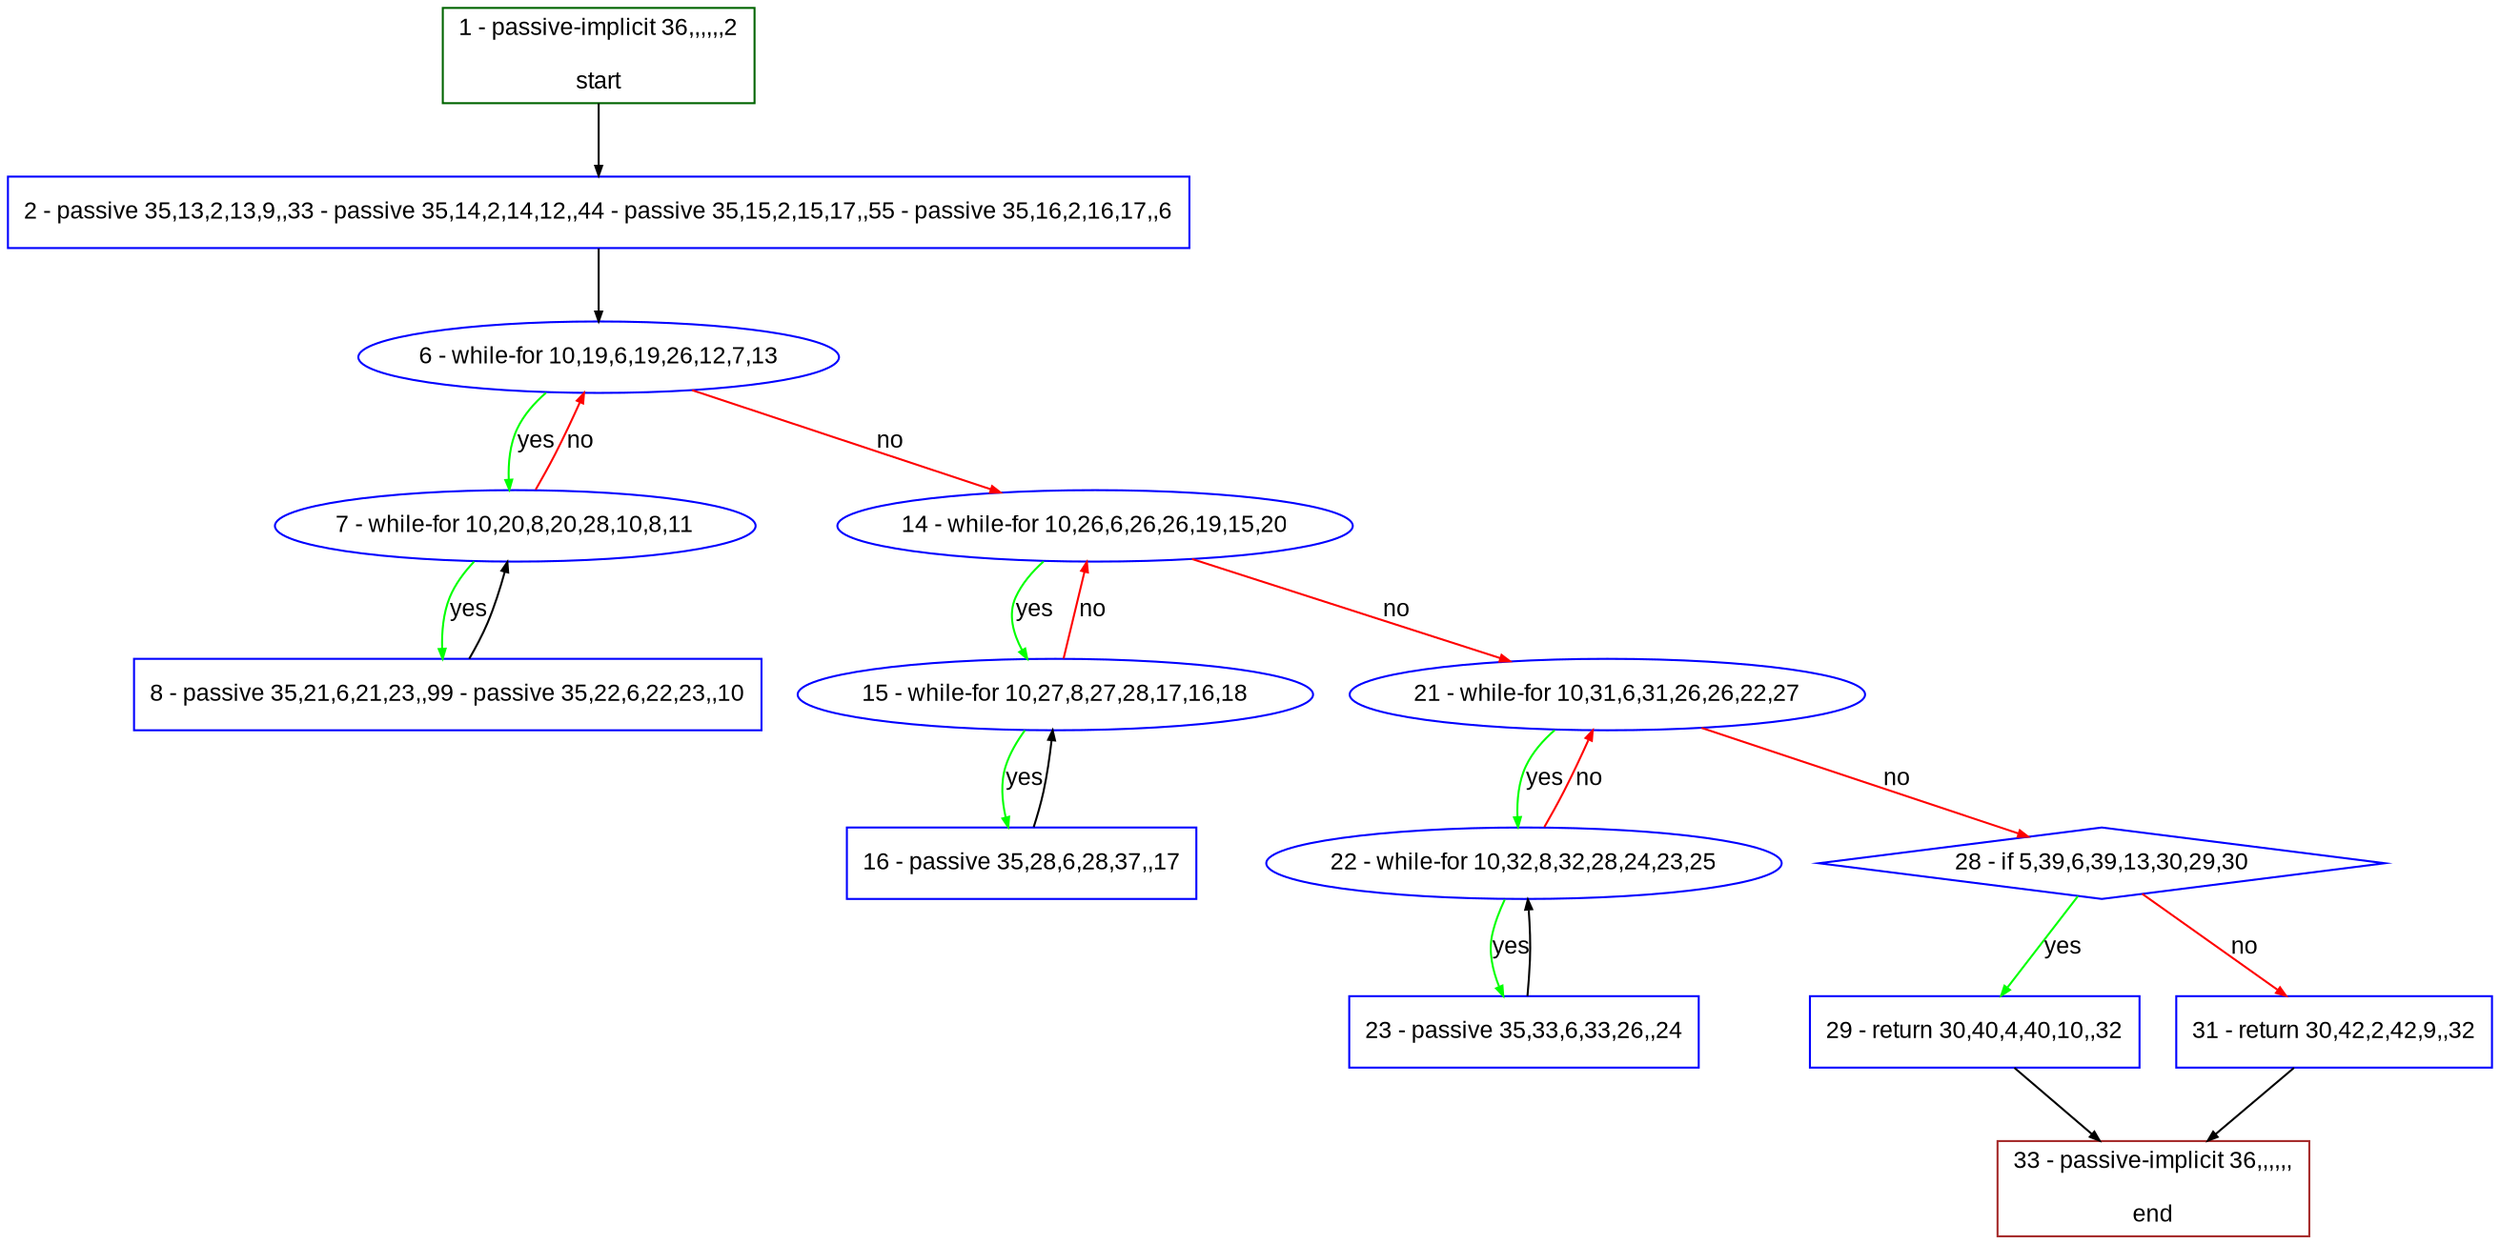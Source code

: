digraph "" {
  graph [bgcolor="white", fillcolor="#FFFFCC", pack="true", packmode="clust", fontname="Arial", label="", fontsize="12", compound="true", style="rounded,filled"];
  node [node_initialized="no", fillcolor="white", fontname="Arial", label="", color="grey", fontsize="12", fixedsize="false", compound="true", shape="rectangle", style="filled"];
  edge [arrowtail="none", lhead="", fontcolor="black", fontname="Arial", label="", color="black", fontsize="12", arrowhead="normal", arrowsize="0.5", compound="true", ltail="", dir="forward"];
  __N1 [fillcolor="#ffffff", label="2 - passive 35,13,2,13,9,,33 - passive 35,14,2,14,12,,44 - passive 35,15,2,15,17,,55 - passive 35,16,2,16,17,,6", color="#0000ff", shape="box", style="filled"];
  __N2 [fillcolor="#ffffff", label="1 - passive-implicit 36,,,,,,2\n\nstart", color="#006400", shape="box", style="filled"];
  __N3 [fillcolor="#ffffff", label="6 - while-for 10,19,6,19,26,12,7,13", color="#0000ff", shape="oval", style="filled"];
  __N4 [fillcolor="#ffffff", label="7 - while-for 10,20,8,20,28,10,8,11", color="#0000ff", shape="oval", style="filled"];
  __N5 [fillcolor="#ffffff", label="14 - while-for 10,26,6,26,26,19,15,20", color="#0000ff", shape="oval", style="filled"];
  __N6 [fillcolor="#ffffff", label="8 - passive 35,21,6,21,23,,99 - passive 35,22,6,22,23,,10", color="#0000ff", shape="box", style="filled"];
  __N7 [fillcolor="#ffffff", label="15 - while-for 10,27,8,27,28,17,16,18", color="#0000ff", shape="oval", style="filled"];
  __N8 [fillcolor="#ffffff", label="21 - while-for 10,31,6,31,26,26,22,27", color="#0000ff", shape="oval", style="filled"];
  __N9 [fillcolor="#ffffff", label="16 - passive 35,28,6,28,37,,17", color="#0000ff", shape="box", style="filled"];
  __N10 [fillcolor="#ffffff", label="22 - while-for 10,32,8,32,28,24,23,25", color="#0000ff", shape="oval", style="filled"];
  __N11 [fillcolor="#ffffff", label="28 - if 5,39,6,39,13,30,29,30", color="#0000ff", shape="diamond", style="filled"];
  __N12 [fillcolor="#ffffff", label="23 - passive 35,33,6,33,26,,24", color="#0000ff", shape="box", style="filled"];
  __N13 [fillcolor="#ffffff", label="29 - return 30,40,4,40,10,,32", color="#0000ff", shape="box", style="filled"];
  __N14 [fillcolor="#ffffff", label="31 - return 30,42,2,42,9,,32", color="#0000ff", shape="box", style="filled"];
  __N15 [fillcolor="#ffffff", label="33 - passive-implicit 36,,,,,,\n\nend", color="#a52a2a", shape="box", style="filled"];
  __N2 -> __N1 [arrowtail="none", color="#000000", label="", arrowhead="normal", dir="forward"];
  __N1 -> __N3 [arrowtail="none", color="#000000", label="", arrowhead="normal", dir="forward"];
  __N3 -> __N4 [arrowtail="none", color="#00ff00", label="yes", arrowhead="normal", dir="forward"];
  __N4 -> __N3 [arrowtail="none", color="#ff0000", label="no", arrowhead="normal", dir="forward"];
  __N3 -> __N5 [arrowtail="none", color="#ff0000", label="no", arrowhead="normal", dir="forward"];
  __N4 -> __N6 [arrowtail="none", color="#00ff00", label="yes", arrowhead="normal", dir="forward"];
  __N6 -> __N4 [arrowtail="none", color="#000000", label="", arrowhead="normal", dir="forward"];
  __N5 -> __N7 [arrowtail="none", color="#00ff00", label="yes", arrowhead="normal", dir="forward"];
  __N7 -> __N5 [arrowtail="none", color="#ff0000", label="no", arrowhead="normal", dir="forward"];
  __N5 -> __N8 [arrowtail="none", color="#ff0000", label="no", arrowhead="normal", dir="forward"];
  __N7 -> __N9 [arrowtail="none", color="#00ff00", label="yes", arrowhead="normal", dir="forward"];
  __N9 -> __N7 [arrowtail="none", color="#000000", label="", arrowhead="normal", dir="forward"];
  __N8 -> __N10 [arrowtail="none", color="#00ff00", label="yes", arrowhead="normal", dir="forward"];
  __N10 -> __N8 [arrowtail="none", color="#ff0000", label="no", arrowhead="normal", dir="forward"];
  __N8 -> __N11 [arrowtail="none", color="#ff0000", label="no", arrowhead="normal", dir="forward"];
  __N10 -> __N12 [arrowtail="none", color="#00ff00", label="yes", arrowhead="normal", dir="forward"];
  __N12 -> __N10 [arrowtail="none", color="#000000", label="", arrowhead="normal", dir="forward"];
  __N11 -> __N13 [arrowtail="none", color="#00ff00", label="yes", arrowhead="normal", dir="forward"];
  __N11 -> __N14 [arrowtail="none", color="#ff0000", label="no", arrowhead="normal", dir="forward"];
  __N13 -> __N15 [arrowtail="none", color="#000000", label="", arrowhead="normal", dir="forward"];
  __N14 -> __N15 [arrowtail="none", color="#000000", label="", arrowhead="normal", dir="forward"];
}
